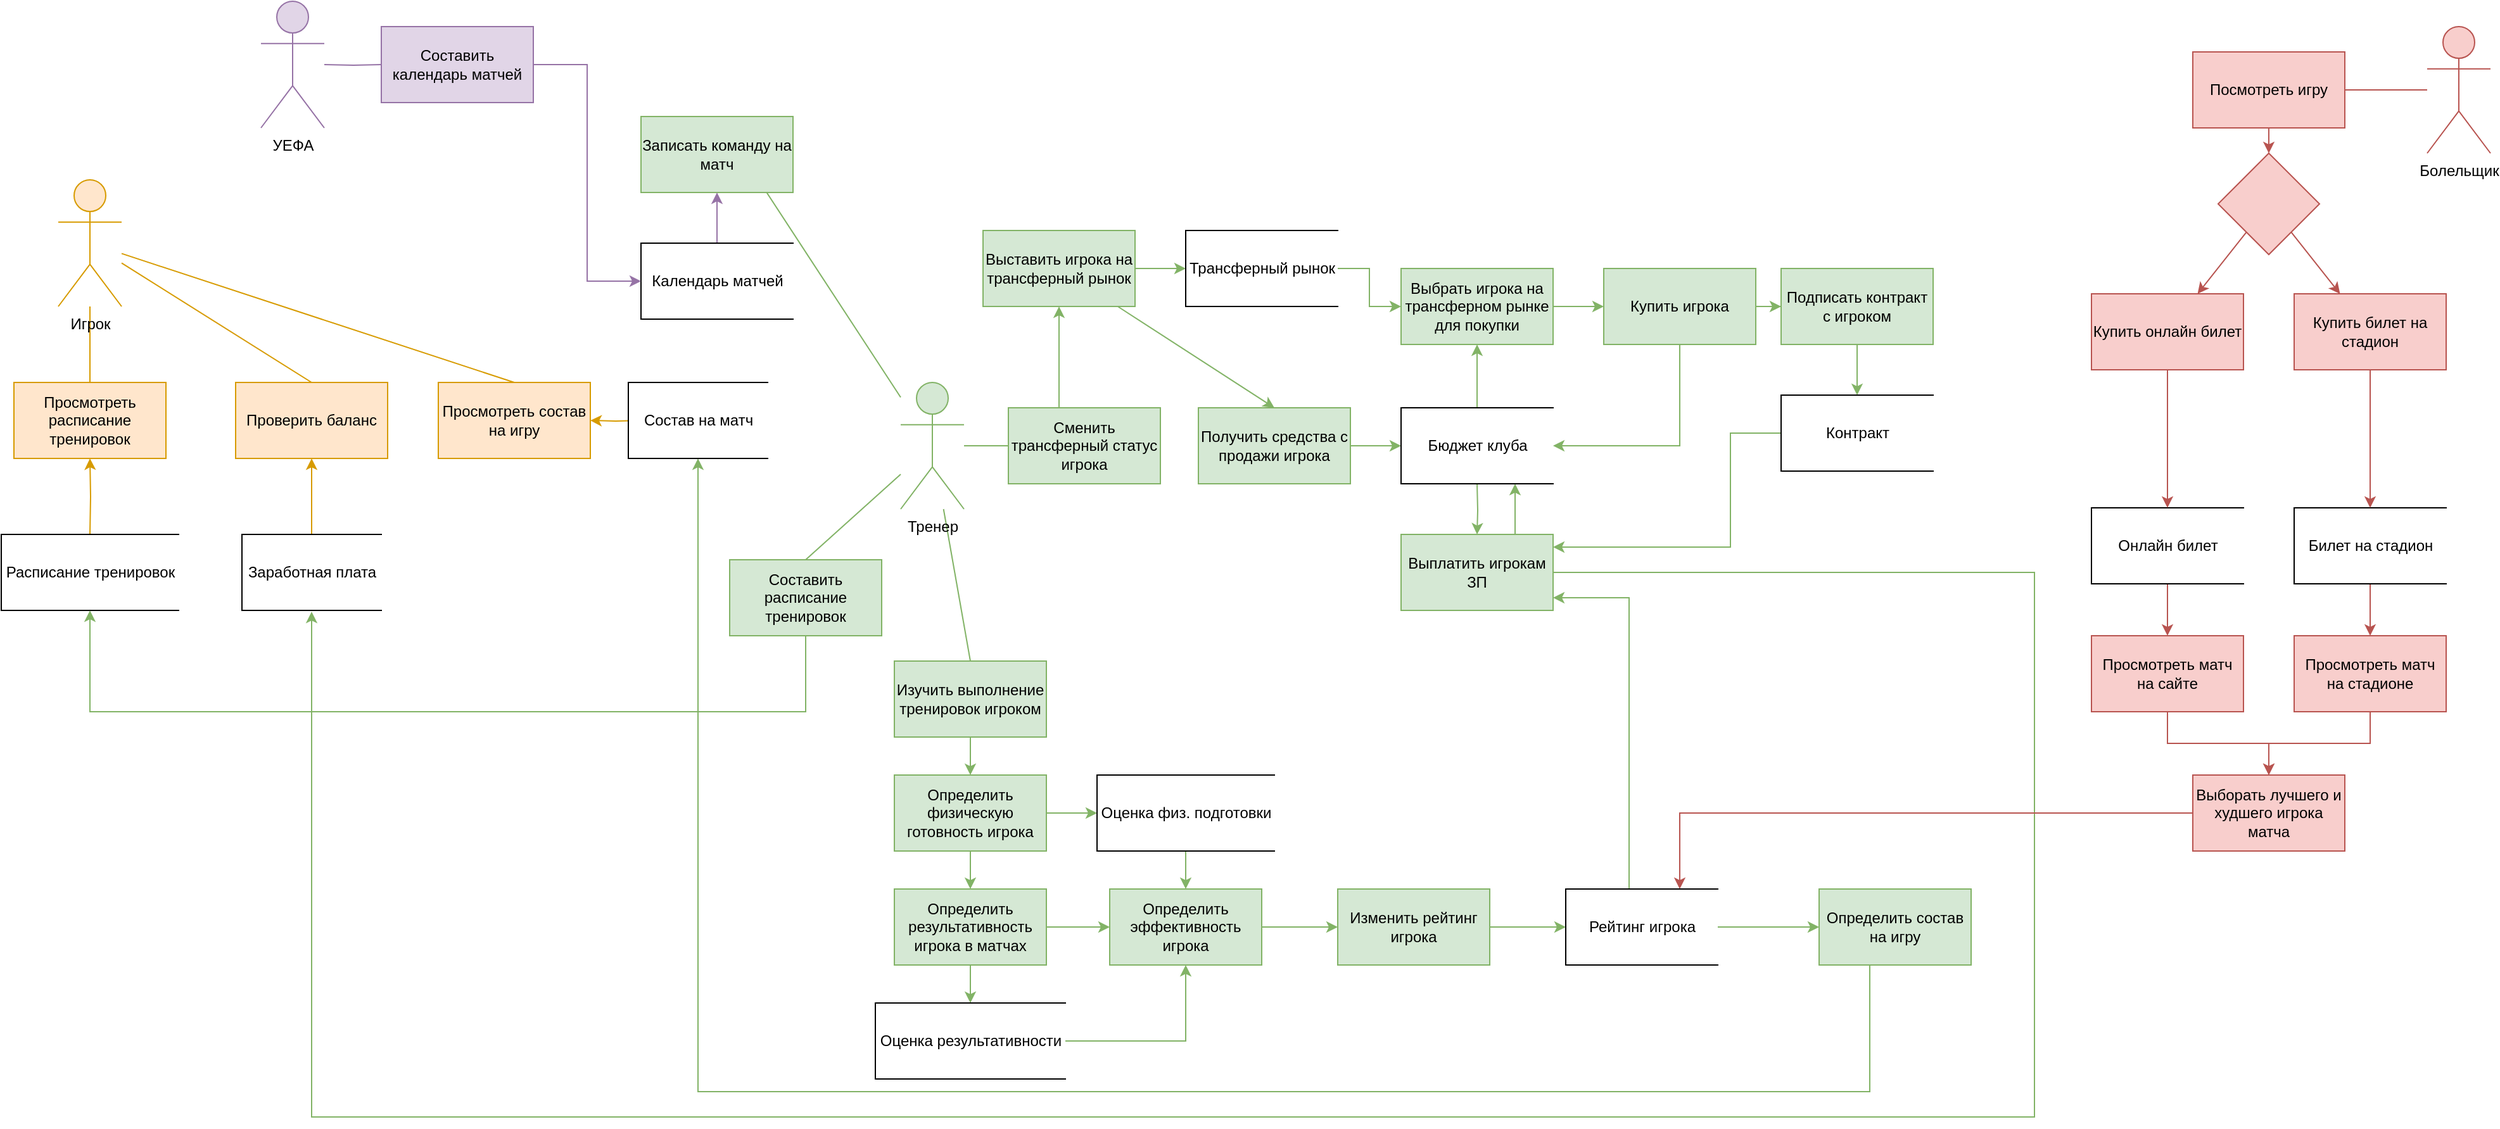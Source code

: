 <mxfile version="15.8.2" type="github">
  <diagram id="C5RBs43oDa-KdzZeNtuy" name="Page-1">
    <mxGraphModel dx="1221" dy="300701" grid="1" gridSize="10" guides="1" tooltips="1" connect="1" arrows="1" fold="1" page="1" pageScale="1" pageWidth="300000" pageHeight="300000" math="0" shadow="0">
      <root>
        <mxCell id="WIyWlLk6GJQsqaUBKTNV-0" />
        <mxCell id="WIyWlLk6GJQsqaUBKTNV-1" parent="WIyWlLk6GJQsqaUBKTNV-0" />
        <mxCell id="eOIrUp3XJDV-W28vNHnl-2" style="edgeStyle=orthogonalEdgeStyle;rounded=0;orthogonalLoop=1;jettySize=auto;html=1;entryX=0.5;entryY=0;entryDx=0;entryDy=0;fillColor=#ffe6cc;strokeColor=#d79b00;endArrow=none;endFill=0;" parent="WIyWlLk6GJQsqaUBKTNV-1" source="eOIrUp3XJDV-W28vNHnl-0" target="eOIrUp3XJDV-W28vNHnl-1" edge="1">
          <mxGeometry relative="1" as="geometry" />
        </mxCell>
        <mxCell id="eOIrUp3XJDV-W28vNHnl-8" style="rounded=0;orthogonalLoop=1;jettySize=auto;html=1;entryX=0.5;entryY=0;entryDx=0;entryDy=0;fillColor=#ffe6cc;strokeColor=#d79b00;endArrow=none;endFill=0;" parent="WIyWlLk6GJQsqaUBKTNV-1" source="eOIrUp3XJDV-W28vNHnl-0" target="eOIrUp3XJDV-W28vNHnl-5" edge="1">
          <mxGeometry relative="1" as="geometry" />
        </mxCell>
        <mxCell id="eOIrUp3XJDV-W28vNHnl-10" style="rounded=0;orthogonalLoop=1;jettySize=auto;html=1;entryX=0.5;entryY=0;entryDx=0;entryDy=0;fillColor=#ffe6cc;strokeColor=#d79b00;endArrow=none;endFill=0;" parent="WIyWlLk6GJQsqaUBKTNV-1" source="eOIrUp3XJDV-W28vNHnl-0" target="eOIrUp3XJDV-W28vNHnl-9" edge="1">
          <mxGeometry relative="1" as="geometry" />
        </mxCell>
        <mxCell id="eOIrUp3XJDV-W28vNHnl-0" value="Игрок" style="shape=umlActor;verticalLabelPosition=bottom;verticalAlign=top;html=1;outlineConnect=0;fillColor=#ffe6cc;strokeColor=#d79b00;" parent="WIyWlLk6GJQsqaUBKTNV-1" vertex="1">
          <mxGeometry x="100" y="40" width="50" height="100" as="geometry" />
        </mxCell>
        <mxCell id="eOIrUp3XJDV-W28vNHnl-1" value="Просмотреть расписание тренировок" style="rounded=0;whiteSpace=wrap;html=1;fillColor=#ffe6cc;strokeColor=#d79b00;" parent="WIyWlLk6GJQsqaUBKTNV-1" vertex="1">
          <mxGeometry x="65" y="200" width="120" height="60" as="geometry" />
        </mxCell>
        <mxCell id="eOIrUp3XJDV-W28vNHnl-4" style="edgeStyle=orthogonalEdgeStyle;rounded=0;orthogonalLoop=1;jettySize=auto;html=1;entryX=0.5;entryY=1;entryDx=0;entryDy=0;fillColor=#ffe6cc;strokeColor=#d79b00;" parent="WIyWlLk6GJQsqaUBKTNV-1" target="eOIrUp3XJDV-W28vNHnl-1" edge="1">
          <mxGeometry relative="1" as="geometry">
            <mxPoint x="125" y="320" as="sourcePoint" />
          </mxGeometry>
        </mxCell>
        <mxCell id="eOIrUp3XJDV-W28vNHnl-5" value="Проверить баланс" style="rounded=0;whiteSpace=wrap;html=1;fillColor=#ffe6cc;strokeColor=#d79b00;" parent="WIyWlLk6GJQsqaUBKTNV-1" vertex="1">
          <mxGeometry x="240" y="200" width="120" height="60" as="geometry" />
        </mxCell>
        <mxCell id="eOIrUp3XJDV-W28vNHnl-9" value="Просмотреть состав на игру" style="rounded=0;whiteSpace=wrap;html=1;fillColor=#ffe6cc;strokeColor=#d79b00;" parent="WIyWlLk6GJQsqaUBKTNV-1" vertex="1">
          <mxGeometry x="400" y="200" width="120" height="60" as="geometry" />
        </mxCell>
        <mxCell id="eOIrUp3XJDV-W28vNHnl-12" style="edgeStyle=orthogonalEdgeStyle;rounded=0;orthogonalLoop=1;jettySize=auto;html=1;fillColor=#ffe6cc;strokeColor=#d79b00;" parent="WIyWlLk6GJQsqaUBKTNV-1" target="eOIrUp3XJDV-W28vNHnl-9" edge="1">
          <mxGeometry relative="1" as="geometry">
            <mxPoint x="560" y="230" as="sourcePoint" />
          </mxGeometry>
        </mxCell>
        <mxCell id="XGsrUP2sVR3z3tPlqDbo-16" style="edgeStyle=orthogonalEdgeStyle;rounded=0;orthogonalLoop=1;jettySize=auto;html=1;entryX=0;entryY=0.5;entryDx=0;entryDy=0;endArrow=none;endFill=0;fillColor=#d5e8d4;strokeColor=#82b366;" parent="WIyWlLk6GJQsqaUBKTNV-1" source="eOIrUp3XJDV-W28vNHnl-14" target="XGsrUP2sVR3z3tPlqDbo-5" edge="1">
          <mxGeometry relative="1" as="geometry" />
        </mxCell>
        <mxCell id="XGsrUP2sVR3z3tPlqDbo-27" style="rounded=0;orthogonalLoop=1;jettySize=auto;html=1;endArrow=none;endFill=0;entryX=0.5;entryY=0;entryDx=0;entryDy=0;fillColor=#d5e8d4;strokeColor=#82b366;" parent="WIyWlLk6GJQsqaUBKTNV-1" source="eOIrUp3XJDV-W28vNHnl-14" target="eOIrUp3XJDV-W28vNHnl-29" edge="1">
          <mxGeometry relative="1" as="geometry">
            <mxPoint x="1020" y="380" as="targetPoint" />
          </mxGeometry>
        </mxCell>
        <mxCell id="j-8AjmEDH8plKs_JmR50-25" style="rounded=0;orthogonalLoop=1;jettySize=auto;html=1;entryX=0.5;entryY=0;entryDx=0;entryDy=0;endArrow=none;endFill=0;fillColor=#d5e8d4;strokeColor=#82b366;" parent="WIyWlLk6GJQsqaUBKTNV-1" source="eOIrUp3XJDV-W28vNHnl-14" target="j-8AjmEDH8plKs_JmR50-24" edge="1">
          <mxGeometry relative="1" as="geometry" />
        </mxCell>
        <mxCell id="j-8AjmEDH8plKs_JmR50-31" style="rounded=0;orthogonalLoop=1;jettySize=auto;html=1;entryX=0.5;entryY=0;entryDx=0;entryDy=0;fillColor=#d5e8d4;strokeColor=#82b366;endArrow=none;endFill=0;" parent="WIyWlLk6GJQsqaUBKTNV-1" source="eOIrUp3XJDV-W28vNHnl-14" target="XGsrUP2sVR3z3tPlqDbo-0" edge="1">
          <mxGeometry relative="1" as="geometry" />
        </mxCell>
        <mxCell id="eOIrUp3XJDV-W28vNHnl-14" value="Тренер" style="shape=umlActor;verticalLabelPosition=bottom;verticalAlign=top;html=1;outlineConnect=0;fillColor=#d5e8d4;strokeColor=#82b366;" parent="WIyWlLk6GJQsqaUBKTNV-1" vertex="1">
          <mxGeometry x="765" y="200" width="50" height="100" as="geometry" />
        </mxCell>
        <mxCell id="JgpyO-JTmtiqOGkQBoWy-4" style="rounded=0;orthogonalLoop=1;jettySize=auto;html=1;fillColor=#d5e8d4;strokeColor=#82b366;" parent="WIyWlLk6GJQsqaUBKTNV-1" source="eOIrUp3XJDV-W28vNHnl-15" target="JgpyO-JTmtiqOGkQBoWy-2" edge="1">
          <mxGeometry relative="1" as="geometry" />
        </mxCell>
        <mxCell id="eOIrUp3XJDV-W28vNHnl-15" value="Определить эффективность игрока" style="rounded=0;whiteSpace=wrap;html=1;fillColor=#d5e8d4;strokeColor=#82b366;" parent="WIyWlLk6GJQsqaUBKTNV-1" vertex="1">
          <mxGeometry x="930" y="600" width="120" height="60" as="geometry" />
        </mxCell>
        <mxCell id="JgpyO-JTmtiqOGkQBoWy-9" style="edgeStyle=orthogonalEdgeStyle;rounded=0;orthogonalLoop=1;jettySize=auto;html=1;entryX=0.5;entryY=1;entryDx=0;entryDy=0;elbow=vertical;fillColor=#d5e8d4;strokeColor=#82b366;" parent="WIyWlLk6GJQsqaUBKTNV-1" source="eOIrUp3XJDV-W28vNHnl-21" target="xHA_YGjWeiTxH-2LHFFL-7" edge="1">
          <mxGeometry relative="1" as="geometry">
            <Array as="points">
              <mxPoint x="1530" y="760" />
              <mxPoint x="605" y="760" />
            </Array>
          </mxGeometry>
        </mxCell>
        <mxCell id="eOIrUp3XJDV-W28vNHnl-21" value="Определить состав на игру" style="rounded=0;whiteSpace=wrap;html=1;fillColor=#d5e8d4;strokeColor=#82b366;" parent="WIyWlLk6GJQsqaUBKTNV-1" vertex="1">
          <mxGeometry x="1490" y="600" width="120" height="60" as="geometry" />
        </mxCell>
        <mxCell id="XGsrUP2sVR3z3tPlqDbo-31" style="edgeStyle=orthogonalEdgeStyle;rounded=0;orthogonalLoop=1;jettySize=auto;html=1;endArrow=classic;endFill=1;fillColor=#d5e8d4;strokeColor=#82b366;" parent="WIyWlLk6GJQsqaUBKTNV-1" source="eOIrUp3XJDV-W28vNHnl-25" edge="1">
          <mxGeometry relative="1" as="geometry">
            <mxPoint x="300" y="381" as="targetPoint" />
            <Array as="points">
              <mxPoint x="1660" y="350" />
              <mxPoint x="1660" y="780" />
              <mxPoint x="300" y="780" />
            </Array>
          </mxGeometry>
        </mxCell>
        <mxCell id="vQKI6lYBcW5KjsZd6oIX-10" style="edgeStyle=orthogonalEdgeStyle;rounded=0;orthogonalLoop=1;jettySize=auto;html=1;endArrow=classic;endFill=1;fillColor=#d5e8d4;strokeColor=#82b366;" parent="WIyWlLk6GJQsqaUBKTNV-1" source="eOIrUp3XJDV-W28vNHnl-25" target="xHA_YGjWeiTxH-2LHFFL-10" edge="1">
          <mxGeometry relative="1" as="geometry">
            <Array as="points">
              <mxPoint x="1250" y="300" />
              <mxPoint x="1250" y="300" />
            </Array>
          </mxGeometry>
        </mxCell>
        <mxCell id="eOIrUp3XJDV-W28vNHnl-25" value="Выплатить игрокам ЗП" style="rounded=0;whiteSpace=wrap;html=1;fillColor=#d5e8d4;strokeColor=#82b366;" parent="WIyWlLk6GJQsqaUBKTNV-1" vertex="1">
          <mxGeometry x="1160" y="320" width="120" height="60" as="geometry" />
        </mxCell>
        <mxCell id="eOIrUp3XJDV-W28vNHnl-29" value="Записать команду на матч" style="rounded=0;whiteSpace=wrap;html=1;fillColor=#d5e8d4;strokeColor=#82b366;" parent="WIyWlLk6GJQsqaUBKTNV-1" vertex="1">
          <mxGeometry x="560" y="-10" width="120" height="60" as="geometry" />
        </mxCell>
        <mxCell id="XGsrUP2sVR3z3tPlqDbo-25" style="edgeStyle=orthogonalEdgeStyle;rounded=0;orthogonalLoop=1;jettySize=auto;html=1;entryX=0.5;entryY=0;entryDx=0;entryDy=0;endArrow=classic;endFill=1;fillColor=#d5e8d4;strokeColor=#82b366;" parent="WIyWlLk6GJQsqaUBKTNV-1" source="XGsrUP2sVR3z3tPlqDbo-0" target="XGsrUP2sVR3z3tPlqDbo-1" edge="1">
          <mxGeometry relative="1" as="geometry" />
        </mxCell>
        <mxCell id="XGsrUP2sVR3z3tPlqDbo-0" value="Изучить выполнение тренировок игроком" style="rounded=0;whiteSpace=wrap;html=1;fillColor=#d5e8d4;strokeColor=#82b366;" parent="WIyWlLk6GJQsqaUBKTNV-1" vertex="1">
          <mxGeometry x="760" y="420" width="120" height="60" as="geometry" />
        </mxCell>
        <mxCell id="XGsrUP2sVR3z3tPlqDbo-26" style="edgeStyle=orthogonalEdgeStyle;rounded=0;orthogonalLoop=1;jettySize=auto;html=1;entryX=0.5;entryY=0;entryDx=0;entryDy=0;endArrow=classic;endFill=1;fillColor=#d5e8d4;strokeColor=#82b366;" parent="WIyWlLk6GJQsqaUBKTNV-1" source="XGsrUP2sVR3z3tPlqDbo-1" target="XGsrUP2sVR3z3tPlqDbo-2" edge="1">
          <mxGeometry relative="1" as="geometry" />
        </mxCell>
        <mxCell id="vQKI6lYBcW5KjsZd6oIX-2" style="edgeStyle=none;rounded=0;orthogonalLoop=1;jettySize=auto;html=1;endArrow=classic;endFill=1;fillColor=#d5e8d4;strokeColor=#82b366;" parent="WIyWlLk6GJQsqaUBKTNV-1" source="XGsrUP2sVR3z3tPlqDbo-1" target="vQKI6lYBcW5KjsZd6oIX-1" edge="1">
          <mxGeometry relative="1" as="geometry" />
        </mxCell>
        <mxCell id="XGsrUP2sVR3z3tPlqDbo-1" value="Определить физическую готовность игрока" style="rounded=0;whiteSpace=wrap;html=1;fillColor=#d5e8d4;strokeColor=#82b366;" parent="WIyWlLk6GJQsqaUBKTNV-1" vertex="1">
          <mxGeometry x="760" y="510" width="120" height="60" as="geometry" />
        </mxCell>
        <mxCell id="j-8AjmEDH8plKs_JmR50-34" style="edgeStyle=orthogonalEdgeStyle;rounded=0;orthogonalLoop=1;jettySize=auto;html=1;entryX=0;entryY=0.5;entryDx=0;entryDy=0;fillColor=#d5e8d4;strokeColor=#82b366;" parent="WIyWlLk6GJQsqaUBKTNV-1" source="XGsrUP2sVR3z3tPlqDbo-2" target="eOIrUp3XJDV-W28vNHnl-15" edge="1">
          <mxGeometry relative="1" as="geometry" />
        </mxCell>
        <mxCell id="VKweWeoTw97WmxMNcxDX-4" style="edgeStyle=orthogonalEdgeStyle;rounded=0;orthogonalLoop=1;jettySize=auto;html=1;endArrow=classic;endFill=1;fillColor=#d5e8d4;strokeColor=#82b366;" edge="1" parent="WIyWlLk6GJQsqaUBKTNV-1" source="XGsrUP2sVR3z3tPlqDbo-2" target="vQKI6lYBcW5KjsZd6oIX-5">
          <mxGeometry relative="1" as="geometry">
            <Array as="points">
              <mxPoint x="820" y="680" />
              <mxPoint x="820" y="680" />
            </Array>
          </mxGeometry>
        </mxCell>
        <mxCell id="XGsrUP2sVR3z3tPlqDbo-2" value="Определить результативность игрока в матчах" style="rounded=0;whiteSpace=wrap;html=1;fillColor=#d5e8d4;strokeColor=#82b366;" parent="WIyWlLk6GJQsqaUBKTNV-1" vertex="1">
          <mxGeometry x="760" y="600" width="120" height="60" as="geometry" />
        </mxCell>
        <mxCell id="j-8AjmEDH8plKs_JmR50-44" style="edgeStyle=orthogonalEdgeStyle;rounded=0;orthogonalLoop=1;jettySize=auto;html=1;entryX=0.5;entryY=0;entryDx=0;entryDy=0;endArrow=classic;endFill=1;fillColor=#d5e8d4;strokeColor=#82b366;" parent="WIyWlLk6GJQsqaUBKTNV-1" source="XGsrUP2sVR3z3tPlqDbo-4" target="Lr7Eeemeu5pWexbAgqRX-0" edge="1">
          <mxGeometry relative="1" as="geometry" />
        </mxCell>
        <mxCell id="XGsrUP2sVR3z3tPlqDbo-4" value="Подписать контракт с игроком" style="rounded=0;whiteSpace=wrap;html=1;fillColor=#d5e8d4;strokeColor=#82b366;" parent="WIyWlLk6GJQsqaUBKTNV-1" vertex="1">
          <mxGeometry x="1460" y="110" width="120" height="60" as="geometry" />
        </mxCell>
        <mxCell id="EW1NkltAF6q-R26shcJm-0" style="edgeStyle=orthogonalEdgeStyle;rounded=0;orthogonalLoop=1;jettySize=auto;html=1;entryX=0.5;entryY=1;entryDx=0;entryDy=0;fillColor=#d5e8d4;strokeColor=#82b366;" parent="WIyWlLk6GJQsqaUBKTNV-1" source="XGsrUP2sVR3z3tPlqDbo-5" target="j-8AjmEDH8plKs_JmR50-9" edge="1">
          <mxGeometry relative="1" as="geometry">
            <Array as="points">
              <mxPoint x="890" y="190" />
              <mxPoint x="890" y="190" />
            </Array>
          </mxGeometry>
        </mxCell>
        <mxCell id="XGsrUP2sVR3z3tPlqDbo-5" value="Сменить трансферный статус игрока" style="rounded=0;whiteSpace=wrap;html=1;fillColor=#d5e8d4;strokeColor=#82b366;" parent="WIyWlLk6GJQsqaUBKTNV-1" vertex="1">
          <mxGeometry x="850" y="220" width="120" height="60" as="geometry" />
        </mxCell>
        <mxCell id="XGsrUP2sVR3z3tPlqDbo-18" style="edgeStyle=orthogonalEdgeStyle;rounded=0;orthogonalLoop=1;jettySize=auto;html=1;entryX=0;entryY=0.5;entryDx=0;entryDy=0;endArrow=classic;endFill=1;fillColor=#d5e8d4;strokeColor=#82b366;" parent="WIyWlLk6GJQsqaUBKTNV-1" source="XGsrUP2sVR3z3tPlqDbo-6" edge="1">
          <mxGeometry relative="1" as="geometry">
            <mxPoint x="1160" y="250" as="targetPoint" />
          </mxGeometry>
        </mxCell>
        <mxCell id="XGsrUP2sVR3z3tPlqDbo-6" value="Получить средства с продажи игрока" style="rounded=0;whiteSpace=wrap;html=1;fillColor=#d5e8d4;strokeColor=#82b366;" parent="WIyWlLk6GJQsqaUBKTNV-1" vertex="1">
          <mxGeometry x="1000" y="220" width="120" height="60" as="geometry" />
        </mxCell>
        <mxCell id="XGsrUP2sVR3z3tPlqDbo-23" style="edgeStyle=orthogonalEdgeStyle;rounded=0;orthogonalLoop=1;jettySize=auto;html=1;entryX=0.5;entryY=0;entryDx=0;entryDy=0;endArrow=classic;endFill=1;fillColor=#d5e8d4;strokeColor=#82b366;" parent="WIyWlLk6GJQsqaUBKTNV-1" target="eOIrUp3XJDV-W28vNHnl-25" edge="1">
          <mxGeometry relative="1" as="geometry">
            <mxPoint x="1220" y="280" as="sourcePoint" />
          </mxGeometry>
        </mxCell>
        <mxCell id="j-8AjmEDH8plKs_JmR50-37" style="edgeStyle=orthogonalEdgeStyle;rounded=0;orthogonalLoop=1;jettySize=auto;html=1;entryX=0;entryY=0.5;entryDx=0;entryDy=0;fillColor=#d5e8d4;strokeColor=#82b366;" parent="WIyWlLk6GJQsqaUBKTNV-1" source="JgpyO-JTmtiqOGkQBoWy-3" target="eOIrUp3XJDV-W28vNHnl-21" edge="1">
          <mxGeometry relative="1" as="geometry">
            <mxPoint x="1360" y="630" as="sourcePoint" />
          </mxGeometry>
        </mxCell>
        <mxCell id="pnqpKv2bwa6MBnU_AN3N-9" style="edgeStyle=orthogonalEdgeStyle;rounded=0;orthogonalLoop=1;jettySize=auto;html=1;entryX=0.5;entryY=0;entryDx=0;entryDy=0;fillColor=#f8cecc;strokeColor=#b85450;" parent="WIyWlLk6GJQsqaUBKTNV-1" source="XGsrUP2sVR3z3tPlqDbo-34" target="XGsrUP2sVR3z3tPlqDbo-36" edge="1">
          <mxGeometry relative="1" as="geometry" />
        </mxCell>
        <mxCell id="XGsrUP2sVR3z3tPlqDbo-34" value="Просмотреть матч на сайте" style="rounded=0;whiteSpace=wrap;html=1;fillColor=#f8cecc;strokeColor=#b85450;" parent="WIyWlLk6GJQsqaUBKTNV-1" vertex="1">
          <mxGeometry x="1705" y="400" width="120" height="60" as="geometry" />
        </mxCell>
        <mxCell id="pnqpKv2bwa6MBnU_AN3N-11" style="edgeStyle=orthogonalEdgeStyle;rounded=0;orthogonalLoop=1;jettySize=auto;html=1;entryX=0.5;entryY=0;entryDx=0;entryDy=0;fillColor=#f8cecc;strokeColor=#b85450;" parent="WIyWlLk6GJQsqaUBKTNV-1" source="XGsrUP2sVR3z3tPlqDbo-35" target="XGsrUP2sVR3z3tPlqDbo-36" edge="1">
          <mxGeometry relative="1" as="geometry" />
        </mxCell>
        <mxCell id="XGsrUP2sVR3z3tPlqDbo-35" value="Просмотреть матч на стадионе" style="rounded=0;whiteSpace=wrap;html=1;fillColor=#f8cecc;strokeColor=#b85450;" parent="WIyWlLk6GJQsqaUBKTNV-1" vertex="1">
          <mxGeometry x="1865" y="400" width="120" height="60" as="geometry" />
        </mxCell>
        <mxCell id="vQKI6lYBcW5KjsZd6oIX-22" style="edgeStyle=orthogonalEdgeStyle;rounded=0;orthogonalLoop=1;jettySize=auto;html=1;endArrow=classic;endFill=1;fillColor=#f8cecc;strokeColor=#b85450;" parent="WIyWlLk6GJQsqaUBKTNV-1" source="XGsrUP2sVR3z3tPlqDbo-36" target="JgpyO-JTmtiqOGkQBoWy-3" edge="1">
          <mxGeometry relative="1" as="geometry">
            <Array as="points">
              <mxPoint x="1380" y="540" />
            </Array>
          </mxGeometry>
        </mxCell>
        <mxCell id="XGsrUP2sVR3z3tPlqDbo-36" value="Выборать лучшего и худшего игрока матча" style="rounded=0;whiteSpace=wrap;html=1;fillColor=#f8cecc;strokeColor=#b85450;" parent="WIyWlLk6GJQsqaUBKTNV-1" vertex="1">
          <mxGeometry x="1785" y="510" width="120" height="60" as="geometry" />
        </mxCell>
        <mxCell id="JgpyO-JTmtiqOGkQBoWy-1" style="edgeStyle=orthogonalEdgeStyle;rounded=0;orthogonalLoop=1;jettySize=auto;html=1;entryX=0.5;entryY=1;entryDx=0;entryDy=0;fillColor=#ffe6cc;strokeColor=#d79b00;" parent="WIyWlLk6GJQsqaUBKTNV-1" source="xHA_YGjWeiTxH-2LHFFL-4" target="eOIrUp3XJDV-W28vNHnl-5" edge="1">
          <mxGeometry relative="1" as="geometry" />
        </mxCell>
        <mxCell id="xHA_YGjWeiTxH-2LHFFL-4" value="Заработная плата" style="html=1;dashed=0;whitespace=wrap;shape=partialRectangle;right=0;" parent="WIyWlLk6GJQsqaUBKTNV-1" vertex="1">
          <mxGeometry x="245" y="320" width="110" height="60" as="geometry" />
        </mxCell>
        <mxCell id="xHA_YGjWeiTxH-2LHFFL-6" value="Расписание тренировок" style="html=1;dashed=0;whitespace=wrap;shape=partialRectangle;right=0;" parent="WIyWlLk6GJQsqaUBKTNV-1" vertex="1">
          <mxGeometry x="55" y="320" width="140" height="60" as="geometry" />
        </mxCell>
        <mxCell id="xHA_YGjWeiTxH-2LHFFL-7" value="Состав на матч" style="html=1;dashed=0;whitespace=wrap;shape=partialRectangle;right=0;" parent="WIyWlLk6GJQsqaUBKTNV-1" vertex="1">
          <mxGeometry x="550" y="200" width="110" height="60" as="geometry" />
        </mxCell>
        <mxCell id="vQKI6lYBcW5KjsZd6oIX-9" style="edgeStyle=orthogonalEdgeStyle;rounded=0;orthogonalLoop=1;jettySize=auto;html=1;endArrow=classic;endFill=1;fillColor=#d5e8d4;strokeColor=#82b366;" parent="WIyWlLk6GJQsqaUBKTNV-1" source="xHA_YGjWeiTxH-2LHFFL-10" target="j-8AjmEDH8plKs_JmR50-39" edge="1">
          <mxGeometry relative="1" as="geometry" />
        </mxCell>
        <mxCell id="xHA_YGjWeiTxH-2LHFFL-10" value="Бюджет клуба" style="html=1;dashed=0;whitespace=wrap;shape=partialRectangle;right=0;" parent="WIyWlLk6GJQsqaUBKTNV-1" vertex="1">
          <mxGeometry x="1160" y="220" width="120" height="60" as="geometry" />
        </mxCell>
        <mxCell id="EW1NkltAF6q-R26shcJm-13" style="edgeStyle=orthogonalEdgeStyle;rounded=0;orthogonalLoop=1;jettySize=auto;html=1;endArrow=classic;endFill=1;entryX=0.5;entryY=1;entryDx=0;entryDy=0;fillColor=#e1d5e7;strokeColor=#9673a6;" parent="WIyWlLk6GJQsqaUBKTNV-1" source="xHA_YGjWeiTxH-2LHFFL-11" target="eOIrUp3XJDV-W28vNHnl-29" edge="1">
          <mxGeometry relative="1" as="geometry">
            <Array as="points" />
            <mxPoint x="620" y="50" as="targetPoint" />
          </mxGeometry>
        </mxCell>
        <mxCell id="xHA_YGjWeiTxH-2LHFFL-11" value="Календарь матчей" style="html=1;dashed=0;whitespace=wrap;shape=partialRectangle;right=0;" parent="WIyWlLk6GJQsqaUBKTNV-1" vertex="1">
          <mxGeometry x="560" y="90" width="120" height="60" as="geometry" />
        </mxCell>
        <mxCell id="pnqpKv2bwa6MBnU_AN3N-5" style="edgeStyle=orthogonalEdgeStyle;rounded=0;orthogonalLoop=1;jettySize=auto;html=1;entryX=0.5;entryY=0;entryDx=0;entryDy=0;fillColor=#f8cecc;strokeColor=#b85450;" parent="WIyWlLk6GJQsqaUBKTNV-1" source="pnqpKv2bwa6MBnU_AN3N-1" target="XGsrUP2sVR3z3tPlqDbo-34" edge="1">
          <mxGeometry relative="1" as="geometry" />
        </mxCell>
        <mxCell id="pnqpKv2bwa6MBnU_AN3N-1" value="Онлайн билет" style="html=1;dashed=0;whitespace=wrap;shape=partialRectangle;right=0;" parent="WIyWlLk6GJQsqaUBKTNV-1" vertex="1">
          <mxGeometry x="1705" y="299" width="120" height="60" as="geometry" />
        </mxCell>
        <mxCell id="pnqpKv2bwa6MBnU_AN3N-8" style="edgeStyle=orthogonalEdgeStyle;rounded=0;orthogonalLoop=1;jettySize=auto;html=1;entryX=0.5;entryY=0;entryDx=0;entryDy=0;fillColor=#f8cecc;strokeColor=#b85450;" parent="WIyWlLk6GJQsqaUBKTNV-1" source="pnqpKv2bwa6MBnU_AN3N-2" target="XGsrUP2sVR3z3tPlqDbo-35" edge="1">
          <mxGeometry relative="1" as="geometry" />
        </mxCell>
        <mxCell id="pnqpKv2bwa6MBnU_AN3N-2" value="Билет на стадион" style="html=1;dashed=0;whitespace=wrap;shape=partialRectangle;right=0;" parent="WIyWlLk6GJQsqaUBKTNV-1" vertex="1">
          <mxGeometry x="1865" y="299" width="120" height="60" as="geometry" />
        </mxCell>
        <mxCell id="vQKI6lYBcW5KjsZd6oIX-12" style="edgeStyle=orthogonalEdgeStyle;rounded=0;orthogonalLoop=1;jettySize=auto;html=1;endArrow=classic;endFill=1;fillColor=#d5e8d4;strokeColor=#82b366;" parent="WIyWlLk6GJQsqaUBKTNV-1" source="Lr7Eeemeu5pWexbAgqRX-0" target="eOIrUp3XJDV-W28vNHnl-25" edge="1">
          <mxGeometry relative="1" as="geometry">
            <Array as="points">
              <mxPoint x="1420" y="240" />
              <mxPoint x="1420" y="330" />
            </Array>
          </mxGeometry>
        </mxCell>
        <mxCell id="Lr7Eeemeu5pWexbAgqRX-0" value="Контракт" style="html=1;dashed=0;whitespace=wrap;shape=partialRectangle;right=0;" parent="WIyWlLk6GJQsqaUBKTNV-1" vertex="1">
          <mxGeometry x="1460" y="210" width="120" height="60" as="geometry" />
        </mxCell>
        <mxCell id="3AKp8cD8-QL655OngkcY-2" style="edgeStyle=none;rounded=0;orthogonalLoop=1;jettySize=auto;html=1;entryX=0.5;entryY=0;entryDx=0;entryDy=0;fillColor=#f8cecc;strokeColor=#b85450;" parent="WIyWlLk6GJQsqaUBKTNV-1" source="vQKI6lYBcW5KjsZd6oIX-18" target="pnqpKv2bwa6MBnU_AN3N-1" edge="1">
          <mxGeometry relative="1" as="geometry">
            <mxPoint x="1795" y="239" as="targetPoint" />
            <mxPoint x="1765" y="190" as="sourcePoint" />
          </mxGeometry>
        </mxCell>
        <mxCell id="3AKp8cD8-QL655OngkcY-3" style="edgeStyle=none;rounded=0;orthogonalLoop=1;jettySize=auto;html=1;entryX=0.5;entryY=0;entryDx=0;entryDy=0;fillColor=#f8cecc;strokeColor=#b85450;" parent="WIyWlLk6GJQsqaUBKTNV-1" source="vQKI6lYBcW5KjsZd6oIX-19" target="pnqpKv2bwa6MBnU_AN3N-2" edge="1">
          <mxGeometry relative="1" as="geometry">
            <mxPoint x="1901.667" y="239" as="targetPoint" />
            <mxPoint x="1925" y="210" as="sourcePoint" />
          </mxGeometry>
        </mxCell>
        <mxCell id="vQKI6lYBcW5KjsZd6oIX-20" style="edgeStyle=none;rounded=0;orthogonalLoop=1;jettySize=auto;html=1;endArrow=classic;endFill=1;fillColor=#f8cecc;strokeColor=#b85450;" parent="WIyWlLk6GJQsqaUBKTNV-1" source="3AKp8cD8-QL655OngkcY-1" target="vQKI6lYBcW5KjsZd6oIX-18" edge="1">
          <mxGeometry relative="1" as="geometry" />
        </mxCell>
        <mxCell id="vQKI6lYBcW5KjsZd6oIX-21" style="edgeStyle=none;rounded=0;orthogonalLoop=1;jettySize=auto;html=1;endArrow=classic;endFill=1;fillColor=#f8cecc;strokeColor=#b85450;" parent="WIyWlLk6GJQsqaUBKTNV-1" source="3AKp8cD8-QL655OngkcY-1" target="vQKI6lYBcW5KjsZd6oIX-19" edge="1">
          <mxGeometry relative="1" as="geometry" />
        </mxCell>
        <mxCell id="3AKp8cD8-QL655OngkcY-1" value="" style="rhombus;whiteSpace=wrap;html=1;fillColor=#f8cecc;strokeColor=#b85450;" parent="WIyWlLk6GJQsqaUBKTNV-1" vertex="1">
          <mxGeometry x="1805" y="19" width="80" height="80" as="geometry" />
        </mxCell>
        <mxCell id="VKweWeoTw97WmxMNcxDX-3" style="edgeStyle=none;rounded=0;orthogonalLoop=1;jettySize=auto;html=1;entryX=1;entryY=0.5;entryDx=0;entryDy=0;endArrow=none;endFill=0;fillColor=#f8cecc;strokeColor=#b85450;" edge="1" parent="WIyWlLk6GJQsqaUBKTNV-1" source="3AKp8cD8-QL655OngkcY-6" target="3AKp8cD8-QL655OngkcY-7">
          <mxGeometry relative="1" as="geometry" />
        </mxCell>
        <mxCell id="3AKp8cD8-QL655OngkcY-6" value="Болельщик" style="shape=umlActor;verticalLabelPosition=bottom;verticalAlign=top;html=1;outlineConnect=0;fillColor=#f8cecc;strokeColor=#b85450;" parent="WIyWlLk6GJQsqaUBKTNV-1" vertex="1">
          <mxGeometry x="1970" y="-81" width="50" height="100" as="geometry" />
        </mxCell>
        <mxCell id="3AKp8cD8-QL655OngkcY-8" style="edgeStyle=none;rounded=0;orthogonalLoop=1;jettySize=auto;html=1;fillColor=#f8cecc;strokeColor=#b85450;" parent="WIyWlLk6GJQsqaUBKTNV-1" target="3AKp8cD8-QL655OngkcY-1" edge="1">
          <mxGeometry relative="1" as="geometry">
            <mxPoint x="1845" y="-1" as="sourcePoint" />
          </mxGeometry>
        </mxCell>
        <mxCell id="3AKp8cD8-QL655OngkcY-7" value="Посмотреть игру" style="rounded=0;whiteSpace=wrap;html=1;fillColor=#f8cecc;strokeColor=#b85450;" parent="WIyWlLk6GJQsqaUBKTNV-1" vertex="1">
          <mxGeometry x="1785" y="-61" width="120" height="60" as="geometry" />
        </mxCell>
        <mxCell id="j-8AjmEDH8plKs_JmR50-12" style="edgeStyle=orthogonalEdgeStyle;rounded=0;orthogonalLoop=1;jettySize=auto;html=1;entryX=0;entryY=0.5;entryDx=0;entryDy=0;fillColor=#d5e8d4;strokeColor=#82b366;" parent="WIyWlLk6GJQsqaUBKTNV-1" source="j-8AjmEDH8plKs_JmR50-9" target="j-8AjmEDH8plKs_JmR50-11" edge="1">
          <mxGeometry relative="1" as="geometry" />
        </mxCell>
        <mxCell id="j-8AjmEDH8plKs_JmR50-30" style="rounded=0;orthogonalLoop=1;jettySize=auto;html=1;entryX=0.5;entryY=0;entryDx=0;entryDy=0;fillColor=#d5e8d4;strokeColor=#82b366;" parent="WIyWlLk6GJQsqaUBKTNV-1" source="j-8AjmEDH8plKs_JmR50-9" target="XGsrUP2sVR3z3tPlqDbo-6" edge="1">
          <mxGeometry relative="1" as="geometry" />
        </mxCell>
        <mxCell id="j-8AjmEDH8plKs_JmR50-9" value="Выставить игрока на трансферный рынок&lt;br&gt;" style="rounded=0;whiteSpace=wrap;html=1;fillColor=#d5e8d4;strokeColor=#82b366;" parent="WIyWlLk6GJQsqaUBKTNV-1" vertex="1">
          <mxGeometry x="830" y="80" width="120" height="60" as="geometry" />
        </mxCell>
        <mxCell id="j-8AjmEDH8plKs_JmR50-42" style="edgeStyle=orthogonalEdgeStyle;rounded=0;orthogonalLoop=1;jettySize=auto;html=1;entryX=0;entryY=0.5;entryDx=0;entryDy=0;endArrow=classic;endFill=1;fillColor=#d5e8d4;strokeColor=#82b366;" parent="WIyWlLk6GJQsqaUBKTNV-1" source="j-8AjmEDH8plKs_JmR50-11" target="j-8AjmEDH8plKs_JmR50-39" edge="1">
          <mxGeometry relative="1" as="geometry" />
        </mxCell>
        <mxCell id="j-8AjmEDH8plKs_JmR50-11" value="Трансферный рынок" style="html=1;dashed=0;whitespace=wrap;shape=partialRectangle;right=0;" parent="WIyWlLk6GJQsqaUBKTNV-1" vertex="1">
          <mxGeometry x="990" y="80" width="120" height="60" as="geometry" />
        </mxCell>
        <mxCell id="j-8AjmEDH8plKs_JmR50-20" style="edgeStyle=orthogonalEdgeStyle;rounded=0;orthogonalLoop=1;jettySize=auto;html=1;entryX=0;entryY=0.5;entryDx=0;entryDy=0;fillColor=#d5e8d4;strokeColor=#82b366;" parent="WIyWlLk6GJQsqaUBKTNV-1" source="j-8AjmEDH8plKs_JmR50-17" target="XGsrUP2sVR3z3tPlqDbo-4" edge="1">
          <mxGeometry relative="1" as="geometry" />
        </mxCell>
        <mxCell id="vQKI6lYBcW5KjsZd6oIX-8" style="edgeStyle=orthogonalEdgeStyle;rounded=0;orthogonalLoop=1;jettySize=auto;html=1;endArrow=classic;endFill=1;fillColor=#d5e8d4;strokeColor=#82b366;" parent="WIyWlLk6GJQsqaUBKTNV-1" source="j-8AjmEDH8plKs_JmR50-17" target="xHA_YGjWeiTxH-2LHFFL-10" edge="1">
          <mxGeometry relative="1" as="geometry">
            <Array as="points">
              <mxPoint x="1380" y="250" />
            </Array>
          </mxGeometry>
        </mxCell>
        <mxCell id="j-8AjmEDH8plKs_JmR50-17" value="Купить игрока&lt;br&gt;" style="rounded=0;whiteSpace=wrap;html=1;fillColor=#d5e8d4;strokeColor=#82b366;" parent="WIyWlLk6GJQsqaUBKTNV-1" vertex="1">
          <mxGeometry x="1320" y="110" width="120" height="60" as="geometry" />
        </mxCell>
        <mxCell id="j-8AjmEDH8plKs_JmR50-27" style="edgeStyle=orthogonalEdgeStyle;rounded=0;orthogonalLoop=1;jettySize=auto;html=1;entryX=0.5;entryY=1;entryDx=0;entryDy=0;fillColor=#d5e8d4;strokeColor=#82b366;" parent="WIyWlLk6GJQsqaUBKTNV-1" source="j-8AjmEDH8plKs_JmR50-24" target="xHA_YGjWeiTxH-2LHFFL-6" edge="1">
          <mxGeometry relative="1" as="geometry">
            <Array as="points">
              <mxPoint x="690" y="460" />
              <mxPoint x="125" y="460" />
            </Array>
          </mxGeometry>
        </mxCell>
        <mxCell id="j-8AjmEDH8plKs_JmR50-24" value="Составить расписание тренировок" style="rounded=0;whiteSpace=wrap;html=1;fillColor=#d5e8d4;strokeColor=#82b366;" parent="WIyWlLk6GJQsqaUBKTNV-1" vertex="1">
          <mxGeometry x="630" y="340" width="120" height="60" as="geometry" />
        </mxCell>
        <mxCell id="j-8AjmEDH8plKs_JmR50-41" style="edgeStyle=orthogonalEdgeStyle;rounded=0;orthogonalLoop=1;jettySize=auto;html=1;entryX=0;entryY=0.5;entryDx=0;entryDy=0;endArrow=classic;endFill=1;fillColor=#d5e8d4;strokeColor=#82b366;" parent="WIyWlLk6GJQsqaUBKTNV-1" source="j-8AjmEDH8plKs_JmR50-39" target="j-8AjmEDH8plKs_JmR50-17" edge="1">
          <mxGeometry relative="1" as="geometry" />
        </mxCell>
        <mxCell id="j-8AjmEDH8plKs_JmR50-39" value="Выбрать игрока на трансферном рынке для покупки" style="rounded=0;whiteSpace=wrap;html=1;fillColor=#d5e8d4;strokeColor=#82b366;" parent="WIyWlLk6GJQsqaUBKTNV-1" vertex="1">
          <mxGeometry x="1160" y="110" width="120" height="60" as="geometry" />
        </mxCell>
        <mxCell id="JgpyO-JTmtiqOGkQBoWy-5" style="edgeStyle=none;rounded=0;orthogonalLoop=1;jettySize=auto;html=1;fillColor=#d5e8d4;strokeColor=#82b366;" parent="WIyWlLk6GJQsqaUBKTNV-1" source="JgpyO-JTmtiqOGkQBoWy-2" target="JgpyO-JTmtiqOGkQBoWy-3" edge="1">
          <mxGeometry relative="1" as="geometry" />
        </mxCell>
        <mxCell id="JgpyO-JTmtiqOGkQBoWy-2" value="Изменить рейтинг игрока" style="rounded=0;whiteSpace=wrap;html=1;fillColor=#d5e8d4;strokeColor=#82b366;" parent="WIyWlLk6GJQsqaUBKTNV-1" vertex="1">
          <mxGeometry x="1110" y="600" width="120" height="60" as="geometry" />
        </mxCell>
        <mxCell id="vQKI6lYBcW5KjsZd6oIX-13" style="edgeStyle=orthogonalEdgeStyle;rounded=0;orthogonalLoop=1;jettySize=auto;html=1;endArrow=classic;endFill=1;fillColor=#d5e8d4;strokeColor=#82b366;" parent="WIyWlLk6GJQsqaUBKTNV-1" source="JgpyO-JTmtiqOGkQBoWy-3" target="eOIrUp3XJDV-W28vNHnl-25" edge="1">
          <mxGeometry relative="1" as="geometry">
            <Array as="points">
              <mxPoint x="1340" y="370" />
            </Array>
          </mxGeometry>
        </mxCell>
        <mxCell id="JgpyO-JTmtiqOGkQBoWy-3" value="Рейтинг игрока" style="html=1;dashed=0;whitespace=wrap;shape=partialRectangle;right=0;" parent="WIyWlLk6GJQsqaUBKTNV-1" vertex="1">
          <mxGeometry x="1290" y="600" width="120" height="60" as="geometry" />
        </mxCell>
        <mxCell id="vQKI6lYBcW5KjsZd6oIX-14" style="edgeStyle=none;rounded=0;orthogonalLoop=1;jettySize=auto;html=1;endArrow=classic;endFill=1;fillColor=#d5e8d4;strokeColor=#82b366;" parent="WIyWlLk6GJQsqaUBKTNV-1" source="vQKI6lYBcW5KjsZd6oIX-1" target="eOIrUp3XJDV-W28vNHnl-15" edge="1">
          <mxGeometry relative="1" as="geometry" />
        </mxCell>
        <mxCell id="vQKI6lYBcW5KjsZd6oIX-1" value="Оценка физ. подготовки" style="html=1;dashed=0;whitespace=wrap;shape=partialRectangle;right=0;" parent="WIyWlLk6GJQsqaUBKTNV-1" vertex="1">
          <mxGeometry x="920" y="510" width="140" height="60" as="geometry" />
        </mxCell>
        <mxCell id="vQKI6lYBcW5KjsZd6oIX-15" style="edgeStyle=orthogonalEdgeStyle;rounded=0;orthogonalLoop=1;jettySize=auto;html=1;endArrow=classic;endFill=1;fillColor=#d5e8d4;strokeColor=#82b366;" parent="WIyWlLk6GJQsqaUBKTNV-1" source="vQKI6lYBcW5KjsZd6oIX-5" target="eOIrUp3XJDV-W28vNHnl-15" edge="1">
          <mxGeometry relative="1" as="geometry" />
        </mxCell>
        <mxCell id="vQKI6lYBcW5KjsZd6oIX-5" value="Оценка результативности" style="html=1;dashed=0;whitespace=wrap;shape=partialRectangle;right=0;" parent="WIyWlLk6GJQsqaUBKTNV-1" vertex="1">
          <mxGeometry x="745" y="690" width="150" height="60" as="geometry" />
        </mxCell>
        <mxCell id="vQKI6lYBcW5KjsZd6oIX-18" value="Купить онлайн билет" style="rounded=0;whiteSpace=wrap;html=1;fillColor=#f8cecc;strokeColor=#b85450;" parent="WIyWlLk6GJQsqaUBKTNV-1" vertex="1">
          <mxGeometry x="1705" y="130" width="120" height="60" as="geometry" />
        </mxCell>
        <mxCell id="vQKI6lYBcW5KjsZd6oIX-19" value="Купить билет на стадион" style="rounded=0;whiteSpace=wrap;html=1;fillColor=#f8cecc;strokeColor=#b85450;" parent="WIyWlLk6GJQsqaUBKTNV-1" vertex="1">
          <mxGeometry x="1865" y="130" width="120" height="60" as="geometry" />
        </mxCell>
        <mxCell id="Vr8qVKK5l8oxqO7MWOzz-1" style="edgeStyle=orthogonalEdgeStyle;rounded=0;orthogonalLoop=1;jettySize=auto;html=1;entryX=0;entryY=0.5;entryDx=0;entryDy=0;endArrow=none;endFill=0;fillColor=#e1d5e7;strokeColor=#9673a6;" parent="WIyWlLk6GJQsqaUBKTNV-1" target="Vr8qVKK5l8oxqO7MWOzz-0" edge="1">
          <mxGeometry relative="1" as="geometry">
            <mxPoint x="310" y="-51" as="sourcePoint" />
          </mxGeometry>
        </mxCell>
        <mxCell id="EW1NkltAF6q-R26shcJm-2" value="УЕФА" style="shape=umlActor;verticalLabelPosition=bottom;verticalAlign=top;html=1;outlineConnect=0;fillColor=#e1d5e7;strokeColor=#9673a6;" parent="WIyWlLk6GJQsqaUBKTNV-1" vertex="1">
          <mxGeometry x="260" y="-101" width="50" height="100" as="geometry" />
        </mxCell>
        <mxCell id="EW1NkltAF6q-R26shcJm-9" style="edgeStyle=orthogonalEdgeStyle;rounded=0;orthogonalLoop=1;jettySize=auto;html=1;entryX=0;entryY=0.5;entryDx=0;entryDy=0;endArrow=classic;endFill=1;exitX=1;exitY=0.5;exitDx=0;exitDy=0;fillColor=#e1d5e7;strokeColor=#9673a6;" parent="WIyWlLk6GJQsqaUBKTNV-1" source="Vr8qVKK5l8oxqO7MWOzz-0" target="xHA_YGjWeiTxH-2LHFFL-11" edge="1">
          <mxGeometry relative="1" as="geometry">
            <mxPoint x="480" y="-60" as="sourcePoint" />
          </mxGeometry>
        </mxCell>
        <mxCell id="Vr8qVKK5l8oxqO7MWOzz-0" value="Составить календарь матчей" style="rounded=0;whiteSpace=wrap;html=1;fillColor=#e1d5e7;strokeColor=#9673a6;" parent="WIyWlLk6GJQsqaUBKTNV-1" vertex="1">
          <mxGeometry x="355" y="-81" width="120" height="60" as="geometry" />
        </mxCell>
      </root>
    </mxGraphModel>
  </diagram>
</mxfile>
